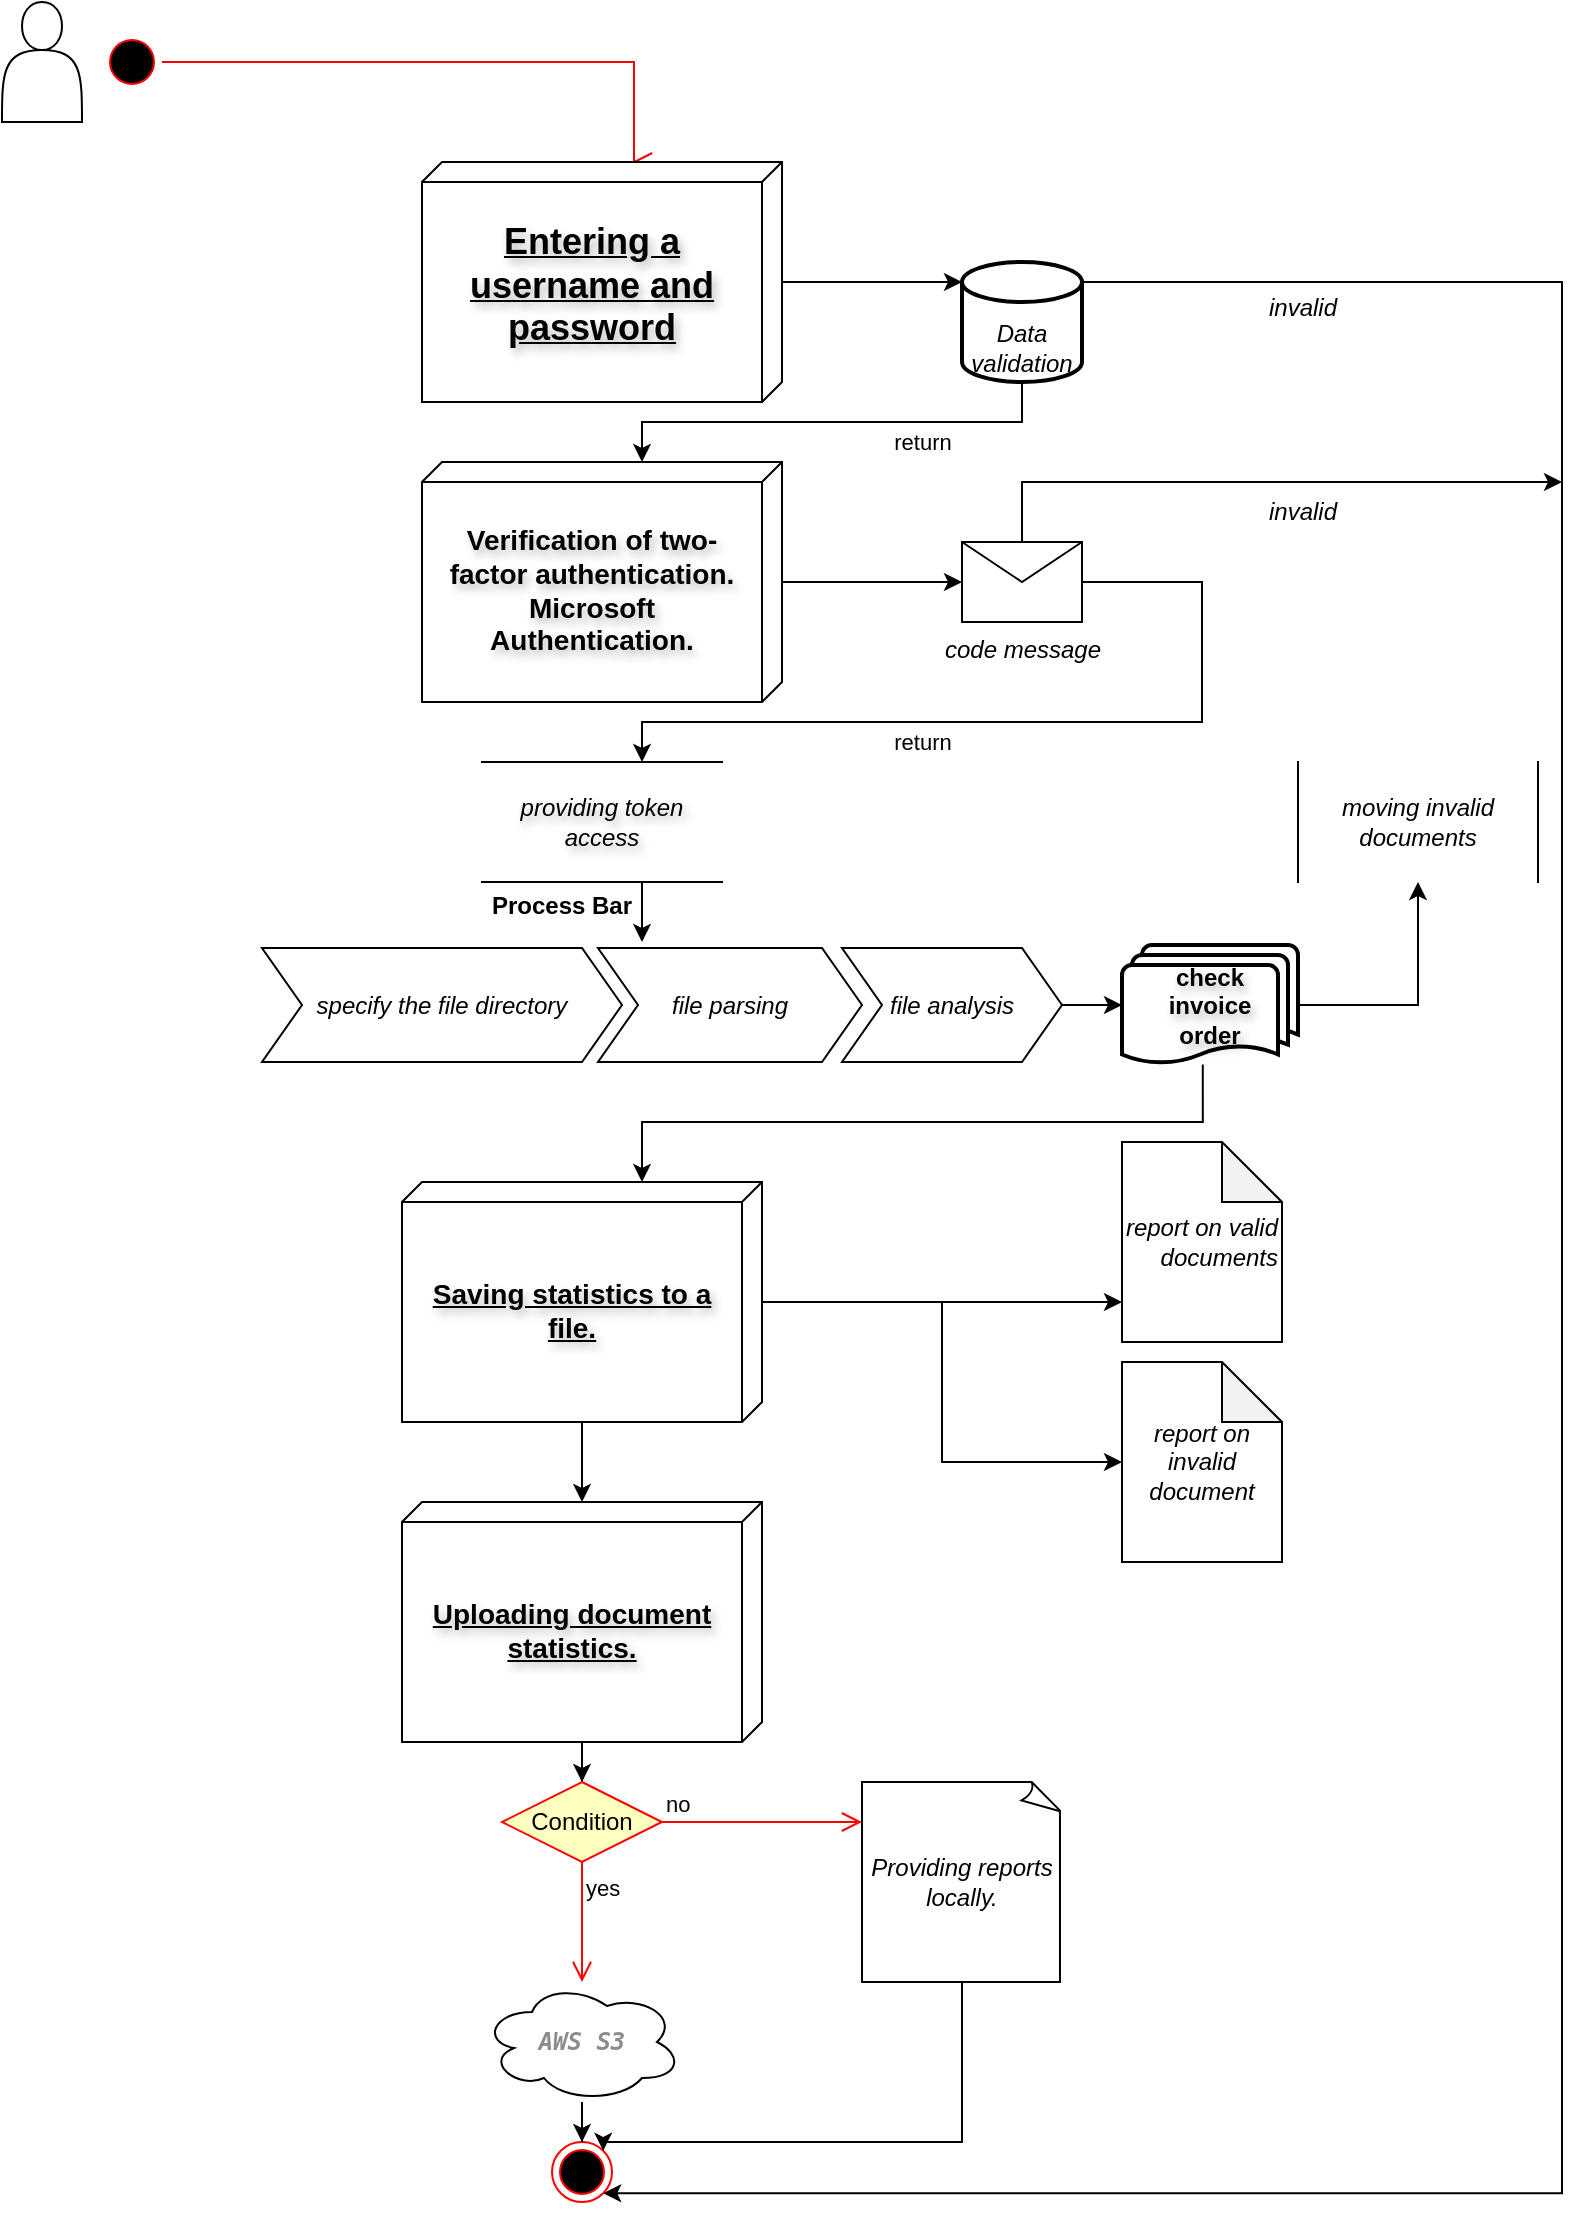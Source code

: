 <mxfile version="25.0.3">
  <diagram name="Страница — 1" id="bZItTazp1DptSE44W8aK">
    <mxGraphModel dx="1042" dy="575" grid="1" gridSize="10" guides="1" tooltips="1" connect="1" arrows="1" fold="1" page="1" pageScale="1" pageWidth="827" pageHeight="1169" math="0" shadow="0">
      <root>
        <mxCell id="0" />
        <mxCell id="1" parent="0" />
        <mxCell id="Sr39_0cjaTsGPKDC9jrp-2" value="" style="ellipse;html=1;shape=startState;fillColor=#000000;strokeColor=#ff0000;" vertex="1" parent="1">
          <mxGeometry x="90" y="65" width="30" height="30" as="geometry" />
        </mxCell>
        <mxCell id="Sr39_0cjaTsGPKDC9jrp-3" value="" style="edgeStyle=orthogonalEdgeStyle;html=1;verticalAlign=bottom;endArrow=open;endSize=8;strokeColor=#ff0000;rounded=0;exitX=1;exitY=0.5;exitDx=0;exitDy=0;" edge="1" source="Sr39_0cjaTsGPKDC9jrp-2" parent="1">
          <mxGeometry relative="1" as="geometry">
            <mxPoint x="355" y="130" as="targetPoint" />
            <mxPoint x="220" y="80" as="sourcePoint" />
            <Array as="points">
              <mxPoint x="356" y="80" />
            </Array>
          </mxGeometry>
        </mxCell>
        <mxCell id="Sr39_0cjaTsGPKDC9jrp-9" style="edgeStyle=orthogonalEdgeStyle;rounded=0;orthogonalLoop=1;jettySize=auto;html=1;" edge="1" parent="1" source="Sr39_0cjaTsGPKDC9jrp-6">
          <mxGeometry relative="1" as="geometry">
            <mxPoint x="520" y="190" as="targetPoint" />
          </mxGeometry>
        </mxCell>
        <mxCell id="Sr39_0cjaTsGPKDC9jrp-6" value="&lt;h2 style=&quot;&quot;&gt;&lt;span style=&quot;&quot;&gt;Entering a username and password&lt;/span&gt;&lt;/h2&gt;" style="verticalAlign=top;align=center;spacingTop=8;spacingLeft=2;spacingRight=12;shape=cube;size=10;direction=south;fontStyle=4;html=1;whiteSpace=wrap;labelBackgroundColor=none;textShadow=1;" vertex="1" parent="1">
          <mxGeometry x="250" y="130" width="180" height="120" as="geometry" />
        </mxCell>
        <mxCell id="Sr39_0cjaTsGPKDC9jrp-12" style="edgeStyle=orthogonalEdgeStyle;rounded=0;orthogonalLoop=1;jettySize=auto;html=1;" edge="1" parent="1" source="Sr39_0cjaTsGPKDC9jrp-10">
          <mxGeometry relative="1" as="geometry">
            <mxPoint x="360" y="280" as="targetPoint" />
            <Array as="points">
              <mxPoint x="550" y="260" />
            </Array>
          </mxGeometry>
        </mxCell>
        <mxCell id="Sr39_0cjaTsGPKDC9jrp-28" value="return" style="edgeLabel;html=1;align=center;verticalAlign=middle;resizable=0;points=[];" vertex="1" connectable="0" parent="Sr39_0cjaTsGPKDC9jrp-12">
          <mxGeometry x="-0.306" y="-1" relative="1" as="geometry">
            <mxPoint x="10" y="11" as="offset" />
          </mxGeometry>
        </mxCell>
        <mxCell id="Sr39_0cjaTsGPKDC9jrp-64" style="edgeStyle=orthogonalEdgeStyle;rounded=0;orthogonalLoop=1;jettySize=auto;html=1;exitX=1;exitY=0.15;exitDx=0;exitDy=0;exitPerimeter=0;entryX=1;entryY=1;entryDx=0;entryDy=0;" edge="1" parent="1" source="Sr39_0cjaTsGPKDC9jrp-10" target="Sr39_0cjaTsGPKDC9jrp-23">
          <mxGeometry relative="1" as="geometry">
            <mxPoint x="820" y="189" as="targetPoint" />
            <Array as="points">
              <mxPoint x="580" y="190" />
              <mxPoint x="820" y="190" />
              <mxPoint x="820" y="1146" />
            </Array>
          </mxGeometry>
        </mxCell>
        <mxCell id="Sr39_0cjaTsGPKDC9jrp-10" value="Data validation" style="strokeWidth=2;html=1;shape=mxgraph.flowchart.database;whiteSpace=wrap;fontStyle=2;align=center;verticalAlign=bottom;" vertex="1" parent="1">
          <mxGeometry x="520" y="180" width="60" height="60" as="geometry" />
        </mxCell>
        <mxCell id="Sr39_0cjaTsGPKDC9jrp-14" style="edgeStyle=orthogonalEdgeStyle;rounded=0;orthogonalLoop=1;jettySize=auto;html=1;" edge="1" parent="1" source="Sr39_0cjaTsGPKDC9jrp-13">
          <mxGeometry relative="1" as="geometry">
            <mxPoint x="520" y="340" as="targetPoint" />
          </mxGeometry>
        </mxCell>
        <mxCell id="Sr39_0cjaTsGPKDC9jrp-13" value="Verification of two-factor authentication. Microsoft Authentication." style="verticalAlign=middle;align=center;spacingTop=8;spacingLeft=2;spacingRight=12;shape=cube;size=10;direction=south;fontStyle=1;html=1;whiteSpace=wrap;fontSize=14;textShadow=1;" vertex="1" parent="1">
          <mxGeometry x="250" y="280" width="180" height="120" as="geometry" />
        </mxCell>
        <mxCell id="Sr39_0cjaTsGPKDC9jrp-15" value="" style="shape=actor;whiteSpace=wrap;html=1;" vertex="1" parent="1">
          <mxGeometry x="40" y="50" width="40" height="60" as="geometry" />
        </mxCell>
        <mxCell id="Sr39_0cjaTsGPKDC9jrp-18" style="edgeStyle=orthogonalEdgeStyle;rounded=0;orthogonalLoop=1;jettySize=auto;html=1;" edge="1" parent="1" source="Sr39_0cjaTsGPKDC9jrp-16">
          <mxGeometry relative="1" as="geometry">
            <mxPoint x="360" y="430" as="targetPoint" />
            <Array as="points">
              <mxPoint x="640" y="340" />
              <mxPoint x="640" y="410" />
              <mxPoint x="360" y="410" />
            </Array>
          </mxGeometry>
        </mxCell>
        <mxCell id="Sr39_0cjaTsGPKDC9jrp-27" value="return" style="edgeLabel;html=1;align=center;verticalAlign=middle;resizable=0;points=[];" vertex="1" connectable="0" parent="Sr39_0cjaTsGPKDC9jrp-18">
          <mxGeometry x="0.42" y="-1" relative="1" as="geometry">
            <mxPoint x="35" y="11" as="offset" />
          </mxGeometry>
        </mxCell>
        <mxCell id="Sr39_0cjaTsGPKDC9jrp-66" style="edgeStyle=orthogonalEdgeStyle;rounded=0;orthogonalLoop=1;jettySize=auto;html=1;" edge="1" parent="1" source="Sr39_0cjaTsGPKDC9jrp-16">
          <mxGeometry relative="1" as="geometry">
            <mxPoint x="820" y="290" as="targetPoint" />
            <Array as="points">
              <mxPoint x="550" y="290" />
            </Array>
          </mxGeometry>
        </mxCell>
        <mxCell id="Sr39_0cjaTsGPKDC9jrp-16" value="code message" style="shape=message;html=1;html=1;outlineConnect=0;labelPosition=center;verticalLabelPosition=bottom;align=center;verticalAlign=top;fontStyle=2" vertex="1" parent="1">
          <mxGeometry x="520" y="320" width="60" height="40" as="geometry" />
        </mxCell>
        <mxCell id="Sr39_0cjaTsGPKDC9jrp-29" style="edgeStyle=orthogonalEdgeStyle;rounded=0;orthogonalLoop=1;jettySize=auto;html=1;exitX=0.75;exitY=1;exitDx=0;exitDy=0;" edge="1" parent="1" source="Sr39_0cjaTsGPKDC9jrp-21">
          <mxGeometry relative="1" as="geometry">
            <mxPoint x="360" y="520" as="targetPoint" />
          </mxGeometry>
        </mxCell>
        <mxCell id="Sr39_0cjaTsGPKDC9jrp-21" value="providing token access" style="shape=partialRectangle;whiteSpace=wrap;html=1;left=0;right=0;fillColor=none;fontStyle=2;textShadow=1;" vertex="1" parent="1">
          <mxGeometry x="280" y="430" width="120" height="60" as="geometry" />
        </mxCell>
        <mxCell id="Sr39_0cjaTsGPKDC9jrp-22" style="edgeStyle=orthogonalEdgeStyle;rounded=0;orthogonalLoop=1;jettySize=auto;html=1;exitX=0.5;exitY=1;exitDx=0;exitDy=0;" edge="1" parent="1" source="Sr39_0cjaTsGPKDC9jrp-21" target="Sr39_0cjaTsGPKDC9jrp-21">
          <mxGeometry relative="1" as="geometry" />
        </mxCell>
        <mxCell id="Sr39_0cjaTsGPKDC9jrp-23" value="" style="ellipse;html=1;shape=endState;fillColor=#000000;strokeColor=#ff0000;" vertex="1" parent="1">
          <mxGeometry x="315" y="1120" width="30" height="30" as="geometry" />
        </mxCell>
        <mxCell id="Sr39_0cjaTsGPKDC9jrp-31" value="Process Bar" style="swimlane;childLayout=stackLayout;horizontal=1;fillColor=none;horizontalStack=1;resizeParent=1;resizeParentMax=0;resizeLast=0;collapsible=0;strokeColor=none;stackBorder=10;stackSpacing=-12;resizable=1;align=center;points=[];whiteSpace=wrap;html=1;" vertex="1" parent="1">
          <mxGeometry x="160" y="490" width="320" height="100" as="geometry" />
        </mxCell>
        <mxCell id="Sr39_0cjaTsGPKDC9jrp-32" value="specify the file directory" style="shape=step;perimeter=stepPerimeter;fixedSize=1;points=[];whiteSpace=wrap;html=1;align=center;fontStyle=2;verticalAlign=middle;" vertex="1" parent="Sr39_0cjaTsGPKDC9jrp-31">
          <mxGeometry x="10" y="33" width="180" height="57" as="geometry" />
        </mxCell>
        <mxCell id="Sr39_0cjaTsGPKDC9jrp-33" value="file parsing" style="shape=step;perimeter=stepPerimeter;fixedSize=1;points=[];whiteSpace=wrap;html=1;fontStyle=2" vertex="1" parent="Sr39_0cjaTsGPKDC9jrp-31">
          <mxGeometry x="178" y="33" width="132" height="57" as="geometry" />
        </mxCell>
        <mxCell id="Sr39_0cjaTsGPKDC9jrp-40" value="" style="edgeStyle=orthogonalEdgeStyle;rounded=0;orthogonalLoop=1;jettySize=auto;html=1;" edge="1" parent="1" source="Sr39_0cjaTsGPKDC9jrp-34" target="Sr39_0cjaTsGPKDC9jrp-37">
          <mxGeometry relative="1" as="geometry" />
        </mxCell>
        <mxCell id="Sr39_0cjaTsGPKDC9jrp-34" value="file analysis" style="shape=step;perimeter=stepPerimeter;fixedSize=1;points=[];whiteSpace=wrap;html=1;align=center;fontStyle=2" vertex="1" parent="1">
          <mxGeometry x="460" y="523" width="110" height="57" as="geometry" />
        </mxCell>
        <mxCell id="Sr39_0cjaTsGPKDC9jrp-42" style="edgeStyle=orthogonalEdgeStyle;rounded=0;orthogonalLoop=1;jettySize=auto;html=1;exitX=0.459;exitY=0.995;exitDx=0;exitDy=0;exitPerimeter=0;" edge="1" parent="1" source="Sr39_0cjaTsGPKDC9jrp-37">
          <mxGeometry relative="1" as="geometry">
            <mxPoint x="360" y="640" as="targetPoint" />
            <mxPoint x="650" y="580" as="sourcePoint" />
            <Array as="points">
              <mxPoint x="640" y="610" />
              <mxPoint x="360" y="610" />
            </Array>
          </mxGeometry>
        </mxCell>
        <mxCell id="Sr39_0cjaTsGPKDC9jrp-49" style="edgeStyle=orthogonalEdgeStyle;rounded=0;orthogonalLoop=1;jettySize=auto;html=1;exitX=1;exitY=0.5;exitDx=0;exitDy=0;exitPerimeter=0;entryX=0.5;entryY=1;entryDx=0;entryDy=0;" edge="1" parent="1" source="Sr39_0cjaTsGPKDC9jrp-37" target="Sr39_0cjaTsGPKDC9jrp-50">
          <mxGeometry relative="1" as="geometry">
            <mxPoint x="760" y="560" as="targetPoint" />
          </mxGeometry>
        </mxCell>
        <mxCell id="Sr39_0cjaTsGPKDC9jrp-37" value="check&lt;div&gt;invoice&lt;/div&gt;&lt;div&gt;order&lt;/div&gt;" style="strokeWidth=2;html=1;shape=mxgraph.flowchart.multi-document;whiteSpace=wrap;align=center;fontStyle=1;textShadow=1;" vertex="1" parent="1">
          <mxGeometry x="600" y="521.5" width="88" height="60" as="geometry" />
        </mxCell>
        <mxCell id="Sr39_0cjaTsGPKDC9jrp-45" style="edgeStyle=orthogonalEdgeStyle;rounded=0;orthogonalLoop=1;jettySize=auto;html=1;" edge="1" parent="1" source="Sr39_0cjaTsGPKDC9jrp-43">
          <mxGeometry relative="1" as="geometry">
            <mxPoint x="600" y="700" as="targetPoint" />
          </mxGeometry>
        </mxCell>
        <mxCell id="Sr39_0cjaTsGPKDC9jrp-55" style="edgeStyle=orthogonalEdgeStyle;rounded=0;orthogonalLoop=1;jettySize=auto;html=1;" edge="1" parent="1" source="Sr39_0cjaTsGPKDC9jrp-43" target="Sr39_0cjaTsGPKDC9jrp-52">
          <mxGeometry relative="1" as="geometry" />
        </mxCell>
        <mxCell id="Sr39_0cjaTsGPKDC9jrp-43" value="Saving statistics to a file." style="verticalAlign=middle;align=center;spacingTop=8;spacingLeft=2;spacingRight=12;shape=cube;size=10;direction=south;fontStyle=5;html=1;whiteSpace=wrap;fontSize=14;textShadow=1;" vertex="1" parent="1">
          <mxGeometry x="240" y="640" width="180" height="120" as="geometry" />
        </mxCell>
        <mxCell id="Sr39_0cjaTsGPKDC9jrp-46" value="report on valid documents" style="shape=note;whiteSpace=wrap;html=1;backgroundOutline=1;darkOpacity=0.05;align=right;fontStyle=2" vertex="1" parent="1">
          <mxGeometry x="600" y="620" width="80" height="100" as="geometry" />
        </mxCell>
        <mxCell id="Sr39_0cjaTsGPKDC9jrp-47" value="report on invalid document" style="shape=note;whiteSpace=wrap;html=1;backgroundOutline=1;darkOpacity=0.05;align=center;fontStyle=2" vertex="1" parent="1">
          <mxGeometry x="600" y="730" width="80" height="100" as="geometry" />
        </mxCell>
        <mxCell id="Sr39_0cjaTsGPKDC9jrp-48" style="edgeStyle=orthogonalEdgeStyle;rounded=0;orthogonalLoop=1;jettySize=auto;html=1;entryX=0;entryY=0.5;entryDx=0;entryDy=0;entryPerimeter=0;" edge="1" parent="1" source="Sr39_0cjaTsGPKDC9jrp-43" target="Sr39_0cjaTsGPKDC9jrp-47">
          <mxGeometry relative="1" as="geometry" />
        </mxCell>
        <mxCell id="Sr39_0cjaTsGPKDC9jrp-50" value="moving invalid documents" style="shape=partialRectangle;whiteSpace=wrap;html=1;top=0;bottom=0;fillColor=none;fontStyle=2" vertex="1" parent="1">
          <mxGeometry x="688" y="430" width="120" height="60" as="geometry" />
        </mxCell>
        <mxCell id="Sr39_0cjaTsGPKDC9jrp-59" style="edgeStyle=orthogonalEdgeStyle;rounded=0;orthogonalLoop=1;jettySize=auto;html=1;entryX=0.5;entryY=0;entryDx=0;entryDy=0;" edge="1" parent="1" source="Sr39_0cjaTsGPKDC9jrp-52" target="Sr39_0cjaTsGPKDC9jrp-56">
          <mxGeometry relative="1" as="geometry" />
        </mxCell>
        <mxCell id="Sr39_0cjaTsGPKDC9jrp-52" value="Uploading document statistics." style="verticalAlign=middle;align=center;spacingTop=8;spacingLeft=2;spacingRight=12;shape=cube;size=10;direction=south;fontStyle=5;html=1;whiteSpace=wrap;fontSize=14;textShadow=1;" vertex="1" parent="1">
          <mxGeometry x="240" y="800" width="180" height="120" as="geometry" />
        </mxCell>
        <mxCell id="Sr39_0cjaTsGPKDC9jrp-56" value="Condition" style="rhombus;whiteSpace=wrap;html=1;fontColor=#000000;fillColor=#ffffc0;strokeColor=#ff0000;" vertex="1" parent="1">
          <mxGeometry x="290" y="940" width="80" height="40" as="geometry" />
        </mxCell>
        <mxCell id="Sr39_0cjaTsGPKDC9jrp-57" value="no" style="edgeStyle=orthogonalEdgeStyle;html=1;align=left;verticalAlign=bottom;endArrow=open;endSize=8;strokeColor=#ff0000;rounded=0;" edge="1" source="Sr39_0cjaTsGPKDC9jrp-56" parent="1">
          <mxGeometry x="-1" relative="1" as="geometry">
            <mxPoint x="470" y="960" as="targetPoint" />
          </mxGeometry>
        </mxCell>
        <mxCell id="Sr39_0cjaTsGPKDC9jrp-58" value="yes" style="edgeStyle=orthogonalEdgeStyle;html=1;align=left;verticalAlign=top;endArrow=open;endSize=8;strokeColor=#ff0000;rounded=0;" edge="1" source="Sr39_0cjaTsGPKDC9jrp-56" parent="1">
          <mxGeometry x="-1" relative="1" as="geometry">
            <mxPoint x="330" y="1040" as="targetPoint" />
          </mxGeometry>
        </mxCell>
        <mxCell id="Sr39_0cjaTsGPKDC9jrp-61" style="edgeStyle=orthogonalEdgeStyle;rounded=0;orthogonalLoop=1;jettySize=auto;html=1;entryX=0.5;entryY=0;entryDx=0;entryDy=0;" edge="1" parent="1" source="Sr39_0cjaTsGPKDC9jrp-60" target="Sr39_0cjaTsGPKDC9jrp-23">
          <mxGeometry relative="1" as="geometry" />
        </mxCell>
        <mxCell id="Sr39_0cjaTsGPKDC9jrp-60" value="&lt;div style=&quot;background-color:#ffffff;color:#080808&quot;&gt;&lt;pre style=&quot;font-family:&#39;JetBrains Mono&#39;,monospace;font-size:9,8pt;&quot;&gt;&lt;span style=&quot;color:#8c8c8c;font-style:italic;&quot;&gt;AWS S3&lt;/span&gt;&lt;/pre&gt;&lt;/div&gt;" style="ellipse;shape=cloud;whiteSpace=wrap;html=1;align=center;fontStyle=1" vertex="1" parent="1">
          <mxGeometry x="280" y="1040" width="100" height="60" as="geometry" />
        </mxCell>
        <mxCell id="Sr39_0cjaTsGPKDC9jrp-63" style="edgeStyle=orthogonalEdgeStyle;rounded=0;orthogonalLoop=1;jettySize=auto;html=1;entryX=1;entryY=0;entryDx=0;entryDy=0;" edge="1" parent="1" source="Sr39_0cjaTsGPKDC9jrp-62" target="Sr39_0cjaTsGPKDC9jrp-23">
          <mxGeometry relative="1" as="geometry">
            <mxPoint x="520" y="1120" as="targetPoint" />
            <Array as="points">
              <mxPoint x="520" y="1120" />
              <mxPoint x="341" y="1120" />
            </Array>
          </mxGeometry>
        </mxCell>
        <mxCell id="Sr39_0cjaTsGPKDC9jrp-62" value="Providing reports locally." style="whiteSpace=wrap;html=1;shape=mxgraph.basic.document;fontStyle=2" vertex="1" parent="1">
          <mxGeometry x="470" y="940" width="100" height="100" as="geometry" />
        </mxCell>
        <mxCell id="Sr39_0cjaTsGPKDC9jrp-65" value="invalid" style="text;html=1;align=center;verticalAlign=middle;resizable=0;points=[];autosize=1;strokeColor=none;fillColor=none;fontStyle=2" vertex="1" parent="1">
          <mxGeometry x="660" y="188" width="60" height="30" as="geometry" />
        </mxCell>
        <mxCell id="Sr39_0cjaTsGPKDC9jrp-67" value="invalid" style="text;html=1;align=center;verticalAlign=middle;resizable=0;points=[];autosize=1;strokeColor=none;fillColor=none;fontStyle=2" vertex="1" parent="1">
          <mxGeometry x="660" y="290" width="60" height="30" as="geometry" />
        </mxCell>
      </root>
    </mxGraphModel>
  </diagram>
</mxfile>
